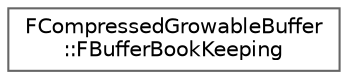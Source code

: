 digraph "Graphical Class Hierarchy"
{
 // INTERACTIVE_SVG=YES
 // LATEX_PDF_SIZE
  bgcolor="transparent";
  edge [fontname=Helvetica,fontsize=10,labelfontname=Helvetica,labelfontsize=10];
  node [fontname=Helvetica,fontsize=10,shape=box,height=0.2,width=0.4];
  rankdir="LR";
  Node0 [id="Node000000",label="FCompressedGrowableBuffer\l::FBufferBookKeeping",height=0.2,width=0.4,color="grey40", fillcolor="white", style="filled",URL="$d2/d80/structFCompressedGrowableBuffer_1_1FBufferBookKeeping.html",tooltip="Helper structure for book keeping."];
}
